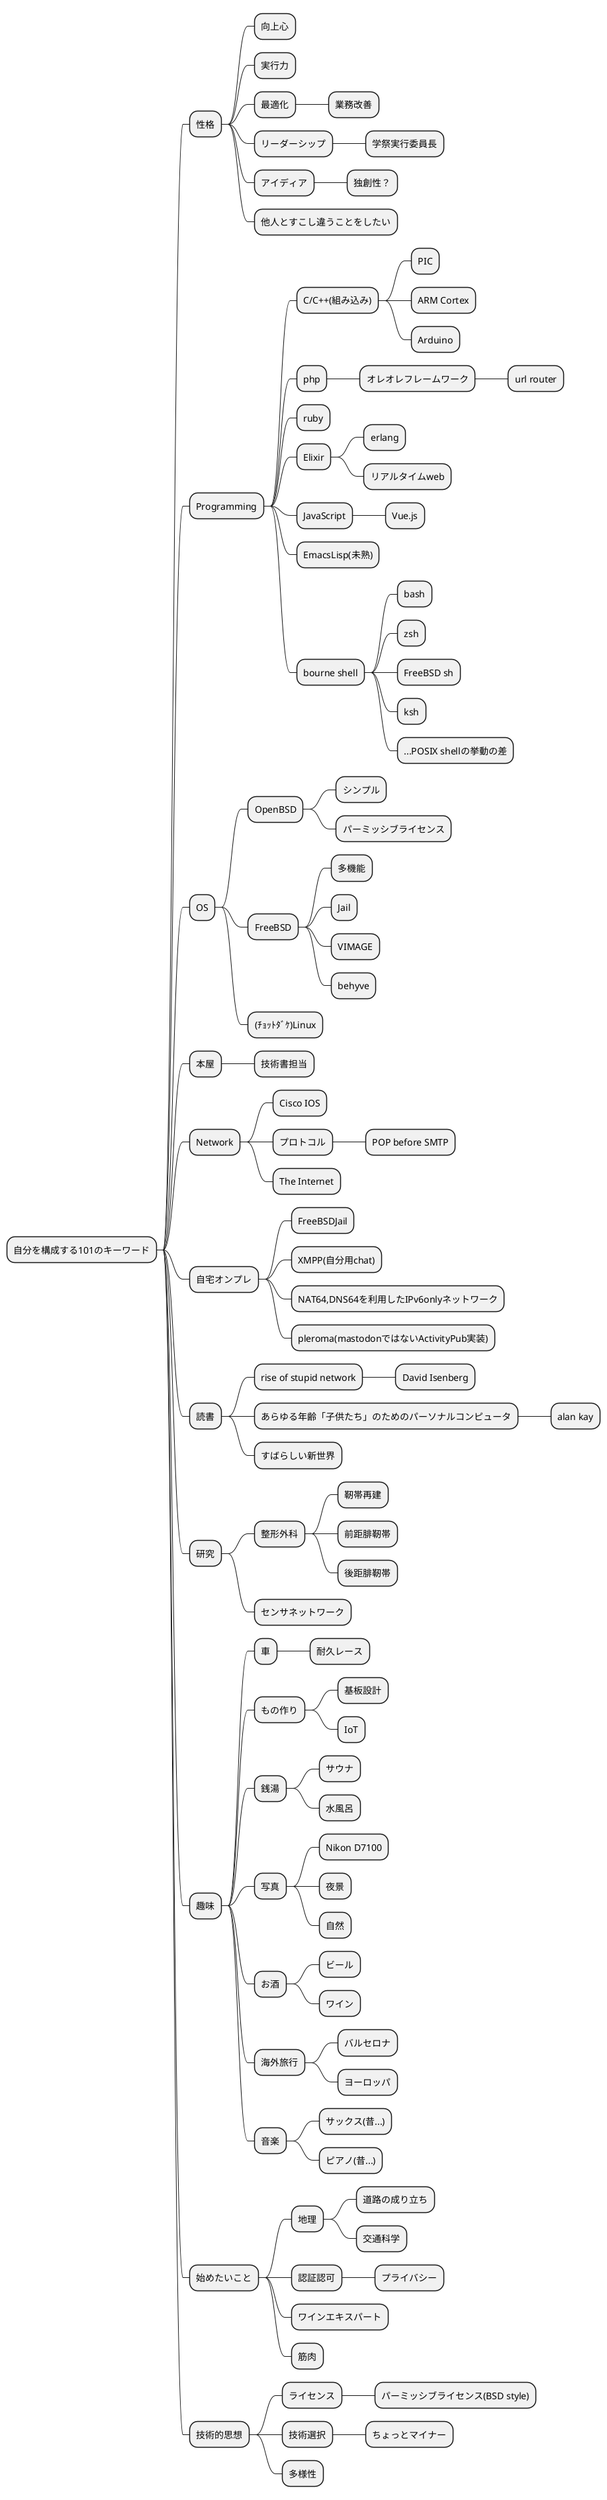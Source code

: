 @startmindmap
* 自分を構成する101のキーワード
** 性格
*** 向上心
*** 実行力
*** 最適化
**** 業務改善
*** リーダーシップ
**** 学祭実行委員長
*** アイディア
**** 独創性？
*** 他人とすこし違うことをしたい
** Programming
*** C/C++(組み込み)
**** PIC
**** ARM Cortex
**** Arduino
*** php
**** オレオレフレームワーク
***** url router
*** ruby
*** Elixir
**** erlang
**** リアルタイムweb
*** JavaScript
**** Vue.js
*** EmacsLisp(未熟)
*** bourne shell
**** bash
**** zsh
**** FreeBSD sh
**** ksh
**** ...POSIX shellの挙動の差
** OS
*** OpenBSD
**** シンプル
**** パーミッシブライセンス
*** FreeBSD
**** 多機能
**** Jail
**** VIMAGE
**** behyve
*** (ﾁｮｯﾄﾀﾞｹ)Linux
** 本屋
*** 技術書担当
** Network
*** Cisco IOS
*** プロトコル
**** POP before SMTP
*** The Internet
** 自宅オンプレ
*** FreeBSDJail
*** XMPP(自分用chat)
*** NAT64,DNS64を利用したIPv6onlyネットワーク
*** pleroma(mastodonではないActivityPub実装)
** 読書
*** rise of stupid network
**** David Isenberg
*** あらゆる年齢「子供たち」のためのパーソナルコンピュータ
**** alan kay
*** すばらしい新世界
** 研究
*** 整形外科
**** 靭帯再建
**** 前距腓靭帯
**** 後距腓靭帯
*** センサネットワーク
** 趣味
*** 車
**** 耐久レース
*** もの作り
**** 基板設計
**** IoT
*** 銭湯
**** サウナ
**** 水風呂
*** 写真
**** Nikon D7100
**** 夜景
**** 自然
*** お酒
**** ビール
**** ワイン
*** 海外旅行
**** バルセロナ
**** ヨーロッパ
*** 音楽
**** サックス(昔...)
**** ピアノ(昔...)
** 始めたいこと
*** 地理
**** 道路の成り立ち
**** 交通科学
*** 認証認可
**** プライバシー
*** ワインエキスパート
*** 筋肉
** 技術的思想
*** ライセンス
**** パーミッシブライセンス(BSD style)
*** 技術選択
**** ちょっとマイナー
*** 多様性

@endmindmap
